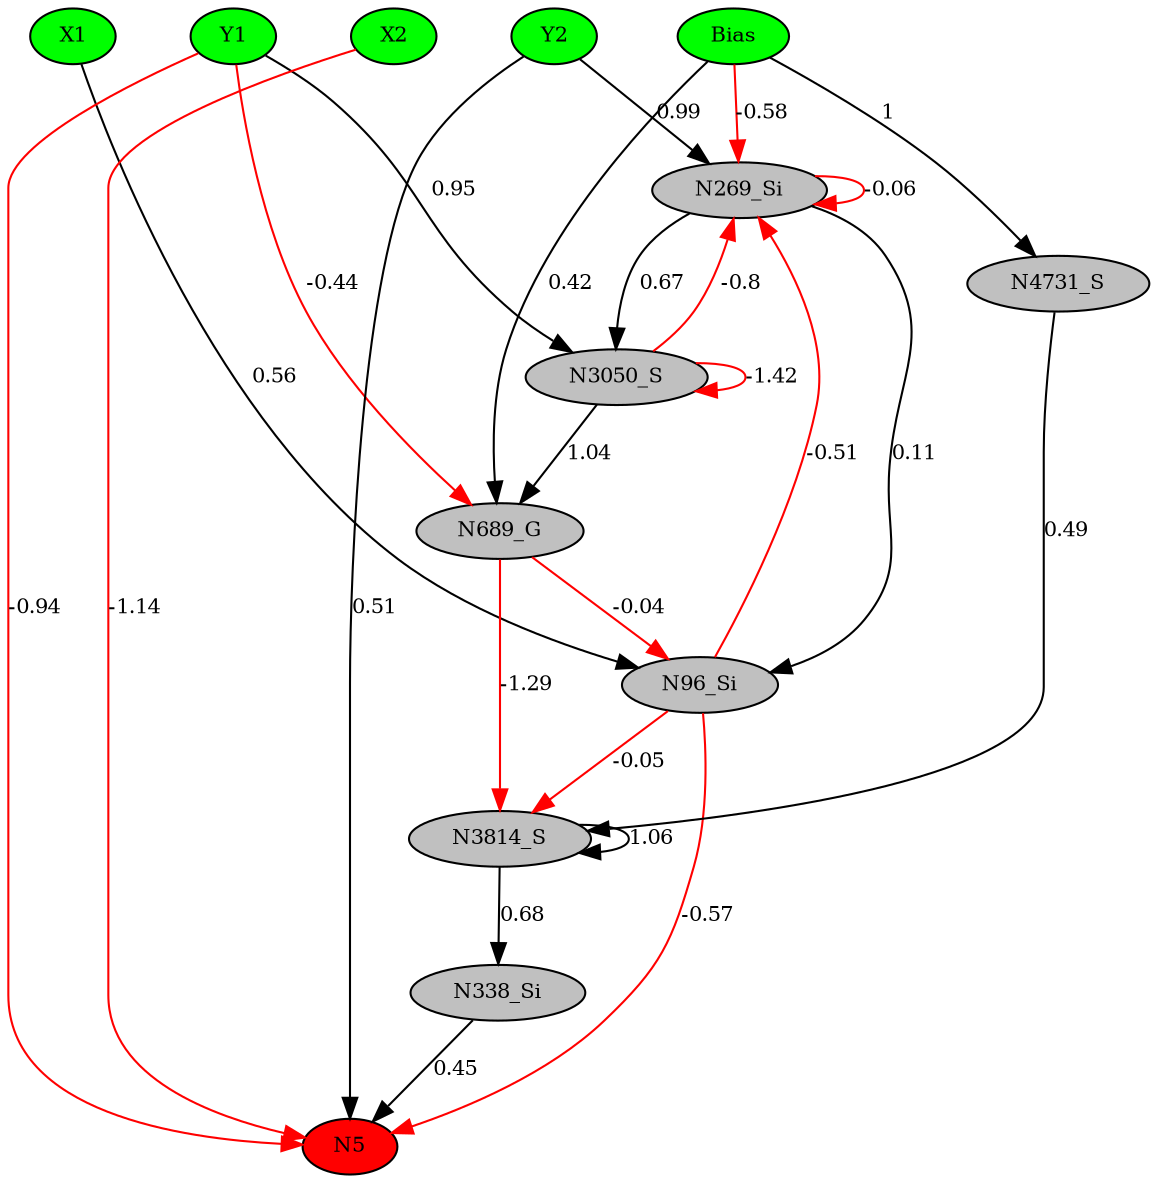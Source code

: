 digraph g { 
N0 [shape=ellipse, label=Bias,fontsize=10,height=0.1,width=0.1,style=filled,fillcolor=green]
N1[shape=ellipse label=X1,fontsize=10,height=0.1,width=0.1,style=filled,fillcolor=green]
N2[shape=ellipse label=Y1,fontsize=10,height=0.1,width=0.1,style=filled,fillcolor=green]
N3[shape=ellipse label=X2,fontsize=10,height=0.1,width=0.1,style=filled,fillcolor=green]
N4[shape=ellipse label=Y2,fontsize=10,height=0.1,width=0.1,style=filled,fillcolor=green]
N5[shape=ellipse,fontsize = 10, height = 0.1, width = 0.1, style = filled, fillcolor = red]
N96[shape=ellipse, label=N96_Si,fontsize=10,height=0.1,width=0.1,style=filled,fillcolor=gray]
N269[shape=ellipse, label=N269_Si,fontsize=10,height=0.1,width=0.1,style=filled,fillcolor=gray]
N338[shape=ellipse, label=N338_Si,fontsize=10,height=0.1,width=0.1,style=filled,fillcolor=gray]
N689[shape=ellipse, label=N689_G,fontsize=10,height=0.1,width=0.1,style=filled,fillcolor=gray]
N3050[shape=ellipse, label=N3050_S,fontsize=10,height=0.1,width=0.1,style=filled,fillcolor=gray]
N3814[shape=ellipse, label=N3814_S,fontsize=10,height=0.1,width=0.1,style=filled,fillcolor=gray]
N4731[shape=ellipse, label=N4731_S,fontsize=10,height=0.1,width=0.1,style=filled,fillcolor=gray]
N2 -> N5 [color=red] [arrowType=inv][ label=-0.94,fontsize=10]
N3 -> N5 [color=red] [arrowType=inv][ label=-1.14,fontsize=10]
N4 -> N5 [color=black] [ label=0.51,fontsize=10]
N1 -> N96 [color=black] [ label=0.56,fontsize=10]
N96 -> N5 [color=red] [arrowType=inv][ label=-0.57,fontsize=10]
N4 -> N269 [color=black] [ label=0.99,fontsize=10]
N269 -> N96 [color=black] [ label=0.11,fontsize=10]
N338 -> N5 [color=black] [ label=0.45,fontsize=10]
N269 -> N269 [color=red] [arrowType=inv][ label=-0.06,fontsize=10]
N96 -> N269 [color=red] [arrowType=inv][ label=-0.51,fontsize=10]
N2 -> N689 [color=red] [arrowType=inv][ label=-0.44,fontsize=10]
N689 -> N96 [color=red] [arrowType=inv][ label=-0.04,fontsize=10]
N0 -> N269 [color=red] [arrowType=inv][ label=-0.58,fontsize=10]
N0 -> N689 [color=black] [ label=0.42,fontsize=10]
N2 -> N3050 [color=black] [ label=0.95,fontsize=10]
N3050 -> N269 [color=red] [arrowType=inv][ label=-0.8,fontsize=10]
N3050 -> N3050 [color=red] [arrowType=inv][ label=-1.42,fontsize=10]
N3814 -> N338 [color=black] [ label=0.68,fontsize=10]
N3050 -> N689 [color=black] [ label=1.04,fontsize=10]
N269 -> N3050 [color=black] [ label=0.67,fontsize=10]
N689 -> N3814 [color=red] [arrowType=inv][ label=-1.29,fontsize=10]
N0 -> N4731 [color=black] [ label=1,fontsize=10]
N4731 -> N3814 [color=black] [ label=0.49,fontsize=10]
N3814 -> N3814 [color=black] [ label=1.06,fontsize=10]
N96 -> N3814 [color=red] [arrowType=inv][ label=-0.05,fontsize=10]
 { rank=same; 
N5
 } 
 { rank=same; 
N1 ->N2 ->N3 ->N4 ->N0 [style=invis]
 } 
}
